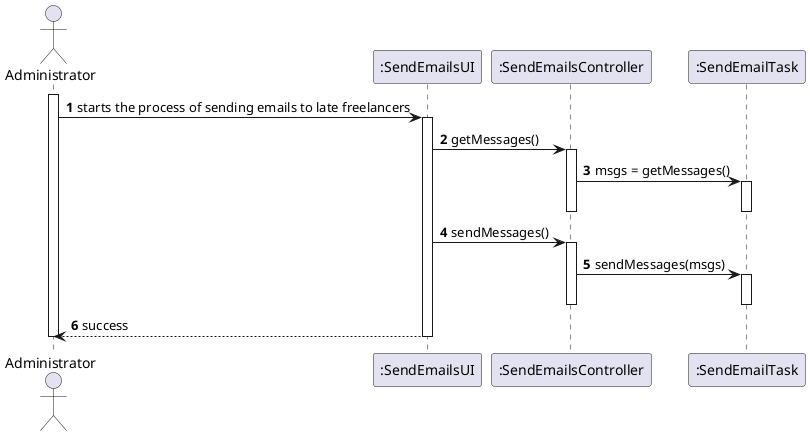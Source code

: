 @startuml SD

autonumber
actor "Administrator" as U
participant ":SendEmailsUI" as S
participant ":SendEmailsController" as ctr
participant ":SendEmailTask" as tsk


'The administrator starts the process of sending emails to late freelancers.
'The system sends the e-mails and informs the administrator of the success of the operation.

activate U
        U -> S : starts the process of sending emails to late freelancers
        activate S
                S -> ctr : getMessages()
                activate ctr
                        ctr -> tsk : msgs = getMessages()
                        activate tsk
                        deactivate tsk
                deactivate ctr
                S -> ctr : sendMessages()
                activate ctr
                        ctr -> tsk : sendMessages(msgs)
                        activate tsk
                        deactivate tsk
                deactivate ctr
                S --> U : success
        deactivate S
deactivate U

@enduml